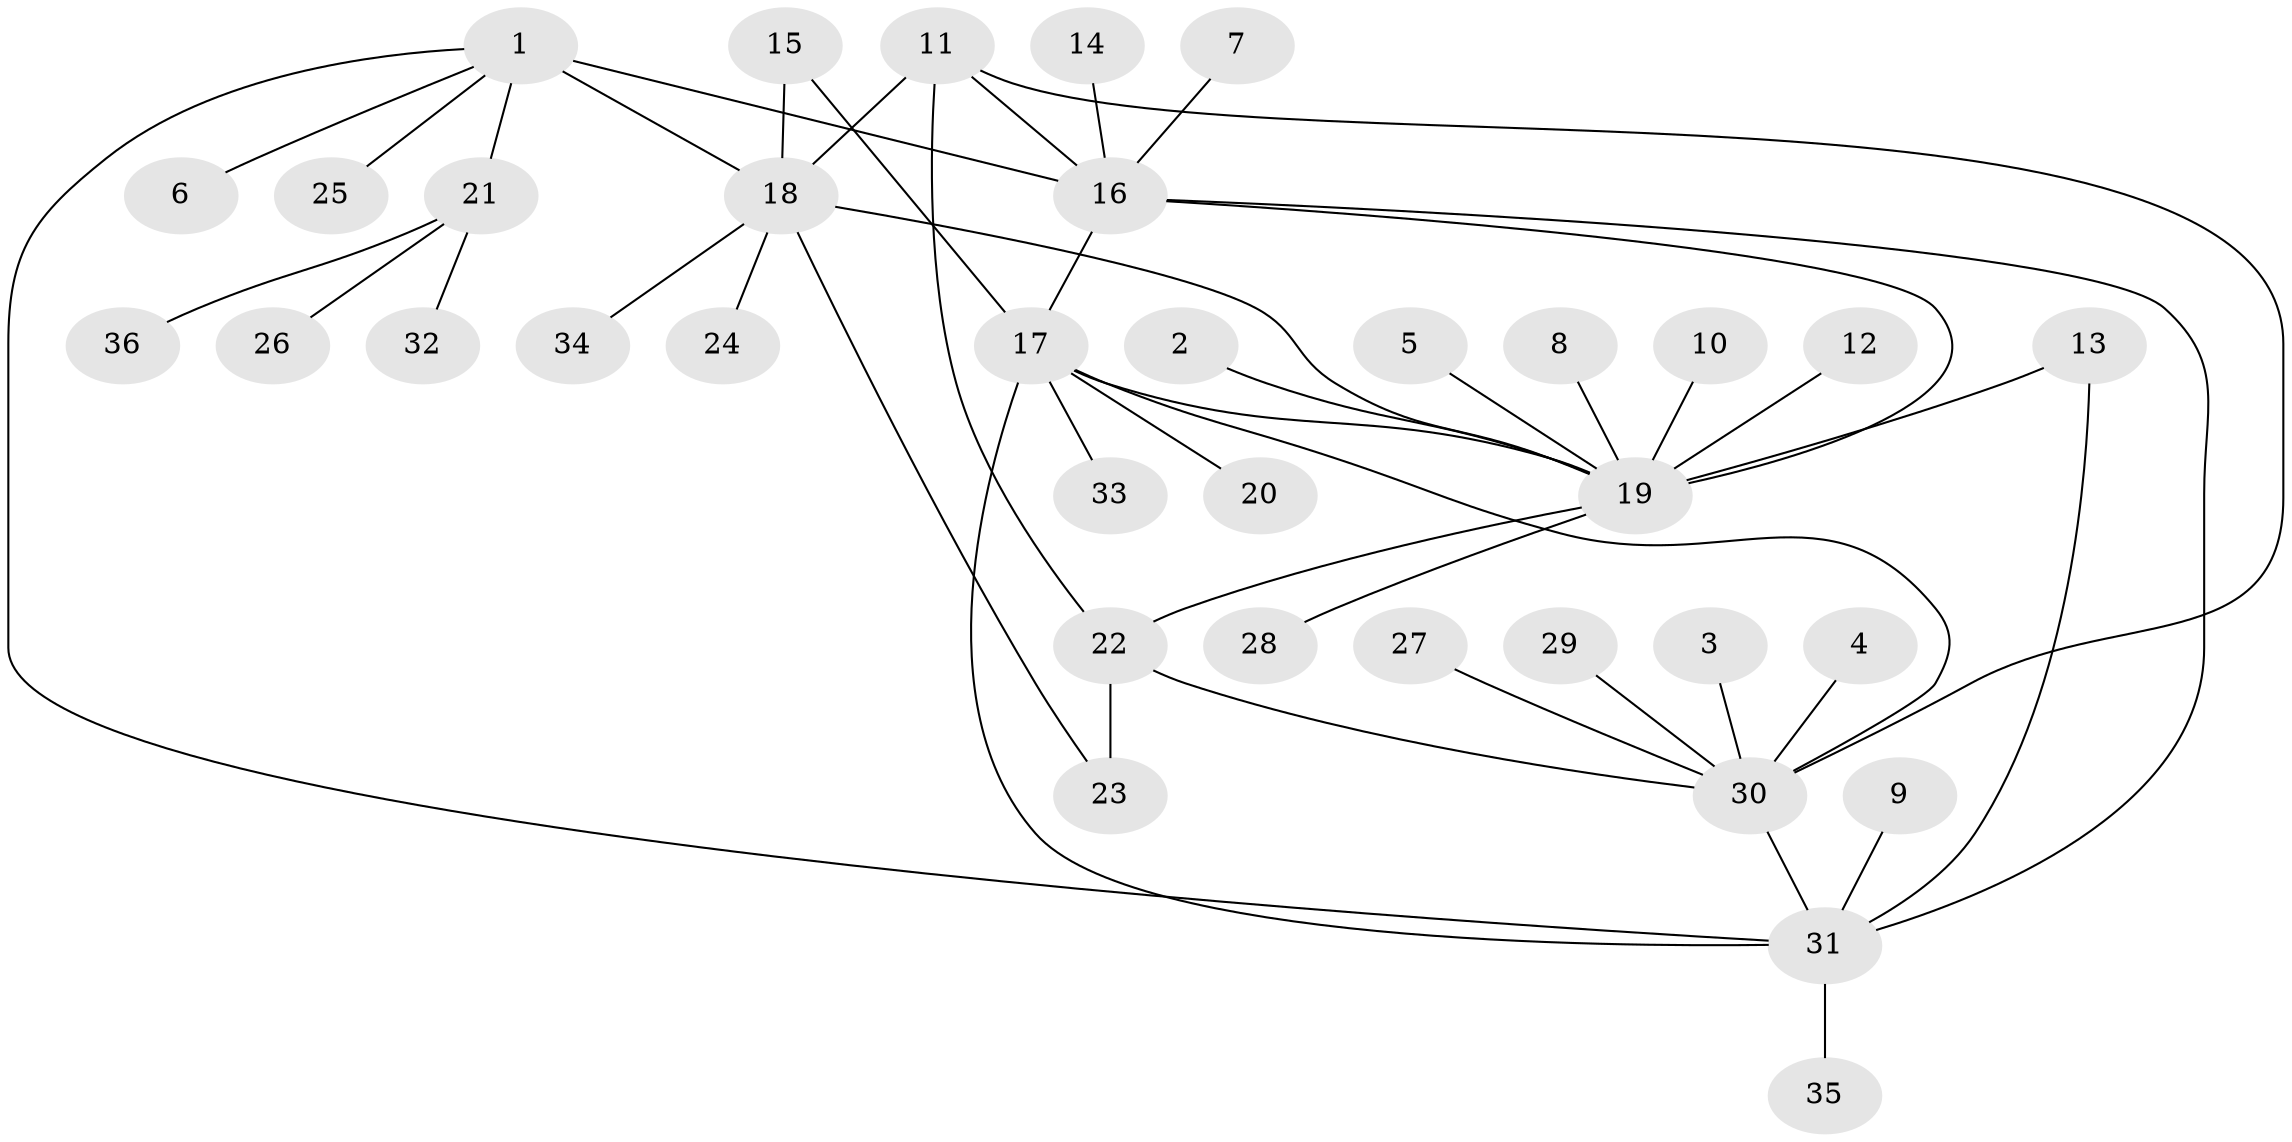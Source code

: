 // original degree distribution, {4: 0.07462686567164178, 7: 0.04477611940298507, 6: 0.029850746268656716, 5: 0.029850746268656716, 3: 0.05970149253731343, 10: 0.014925373134328358, 9: 0.014925373134328358, 12: 0.014925373134328358, 1: 0.5373134328358209, 2: 0.1791044776119403}
// Generated by graph-tools (version 1.1) at 2025/26/03/09/25 03:26:35]
// undirected, 36 vertices, 47 edges
graph export_dot {
graph [start="1"]
  node [color=gray90,style=filled];
  1;
  2;
  3;
  4;
  5;
  6;
  7;
  8;
  9;
  10;
  11;
  12;
  13;
  14;
  15;
  16;
  17;
  18;
  19;
  20;
  21;
  22;
  23;
  24;
  25;
  26;
  27;
  28;
  29;
  30;
  31;
  32;
  33;
  34;
  35;
  36;
  1 -- 6 [weight=1.0];
  1 -- 16 [weight=2.0];
  1 -- 18 [weight=2.0];
  1 -- 21 [weight=1.0];
  1 -- 25 [weight=1.0];
  1 -- 31 [weight=1.0];
  2 -- 19 [weight=1.0];
  3 -- 30 [weight=1.0];
  4 -- 30 [weight=1.0];
  5 -- 19 [weight=1.0];
  7 -- 16 [weight=1.0];
  8 -- 19 [weight=1.0];
  9 -- 31 [weight=1.0];
  10 -- 19 [weight=1.0];
  11 -- 16 [weight=1.0];
  11 -- 18 [weight=1.0];
  11 -- 22 [weight=1.0];
  11 -- 30 [weight=1.0];
  12 -- 19 [weight=1.0];
  13 -- 19 [weight=1.0];
  13 -- 31 [weight=1.0];
  14 -- 16 [weight=1.0];
  15 -- 17 [weight=1.0];
  15 -- 18 [weight=1.0];
  16 -- 17 [weight=1.0];
  16 -- 19 [weight=1.0];
  16 -- 31 [weight=2.0];
  17 -- 19 [weight=1.0];
  17 -- 20 [weight=1.0];
  17 -- 30 [weight=1.0];
  17 -- 31 [weight=1.0];
  17 -- 33 [weight=1.0];
  18 -- 19 [weight=1.0];
  18 -- 23 [weight=1.0];
  18 -- 24 [weight=1.0];
  18 -- 34 [weight=1.0];
  19 -- 22 [weight=1.0];
  19 -- 28 [weight=1.0];
  21 -- 26 [weight=1.0];
  21 -- 32 [weight=1.0];
  21 -- 36 [weight=1.0];
  22 -- 23 [weight=1.0];
  22 -- 30 [weight=1.0];
  27 -- 30 [weight=1.0];
  29 -- 30 [weight=1.0];
  30 -- 31 [weight=2.0];
  31 -- 35 [weight=1.0];
}
